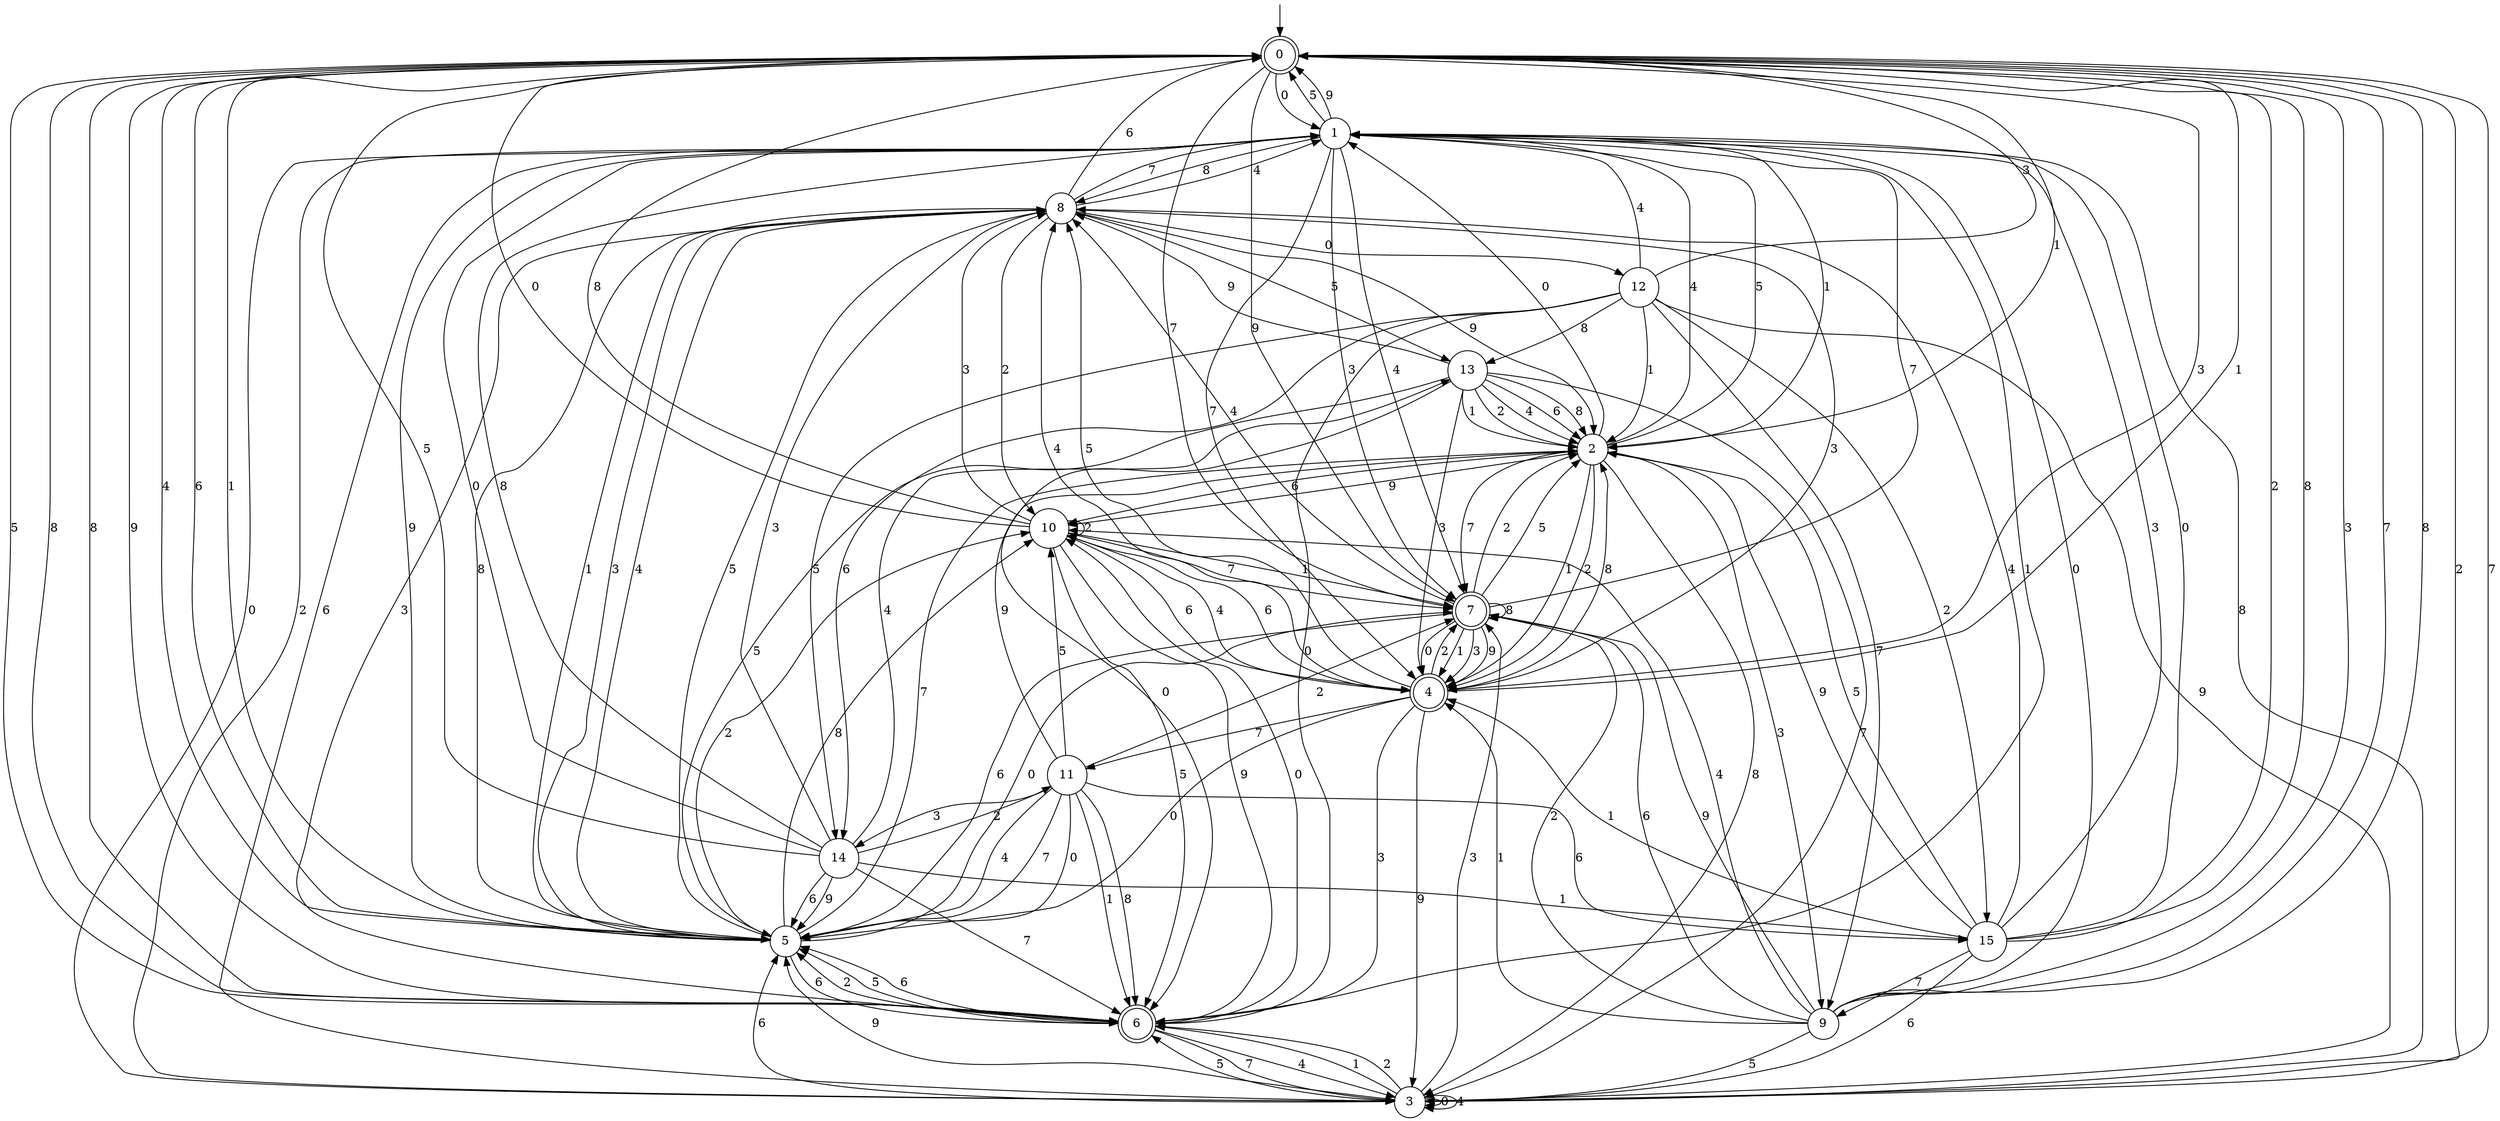 digraph g {

	s0 [shape="doublecircle" label="0"];
	s1 [shape="circle" label="1"];
	s2 [shape="circle" label="2"];
	s3 [shape="circle" label="3"];
	s4 [shape="doublecircle" label="4"];
	s5 [shape="circle" label="5"];
	s6 [shape="doublecircle" label="6"];
	s7 [shape="doublecircle" label="7"];
	s8 [shape="circle" label="8"];
	s9 [shape="circle" label="9"];
	s10 [shape="circle" label="10"];
	s11 [shape="circle" label="11"];
	s12 [shape="circle" label="12"];
	s13 [shape="circle" label="13"];
	s14 [shape="circle" label="14"];
	s15 [shape="circle" label="15"];
	s0 -> s1 [label="0"];
	s0 -> s2 [label="1"];
	s0 -> s3 [label="2"];
	s0 -> s4 [label="3"];
	s0 -> s5 [label="4"];
	s0 -> s6 [label="5"];
	s0 -> s5 [label="6"];
	s0 -> s7 [label="7"];
	s0 -> s6 [label="8"];
	s0 -> s7 [label="9"];
	s1 -> s3 [label="0"];
	s1 -> s2 [label="1"];
	s1 -> s3 [label="2"];
	s1 -> s7 [label="3"];
	s1 -> s7 [label="4"];
	s1 -> s0 [label="5"];
	s1 -> s3 [label="6"];
	s1 -> s4 [label="7"];
	s1 -> s8 [label="8"];
	s1 -> s0 [label="9"];
	s2 -> s1 [label="0"];
	s2 -> s4 [label="1"];
	s2 -> s4 [label="2"];
	s2 -> s9 [label="3"];
	s2 -> s1 [label="4"];
	s2 -> s1 [label="5"];
	s2 -> s10 [label="6"];
	s2 -> s7 [label="7"];
	s2 -> s3 [label="8"];
	s2 -> s10 [label="9"];
	s3 -> s3 [label="0"];
	s3 -> s6 [label="1"];
	s3 -> s6 [label="2"];
	s3 -> s7 [label="3"];
	s3 -> s3 [label="4"];
	s3 -> s6 [label="5"];
	s3 -> s5 [label="6"];
	s3 -> s0 [label="7"];
	s3 -> s1 [label="8"];
	s3 -> s5 [label="9"];
	s4 -> s5 [label="0"];
	s4 -> s0 [label="1"];
	s4 -> s7 [label="2"];
	s4 -> s6 [label="3"];
	s4 -> s8 [label="4"];
	s4 -> s8 [label="5"];
	s4 -> s10 [label="6"];
	s4 -> s11 [label="7"];
	s4 -> s2 [label="8"];
	s4 -> s3 [label="9"];
	s5 -> s7 [label="0"];
	s5 -> s0 [label="1"];
	s5 -> s10 [label="2"];
	s5 -> s8 [label="3"];
	s5 -> s8 [label="4"];
	s5 -> s8 [label="5"];
	s5 -> s6 [label="6"];
	s5 -> s2 [label="7"];
	s5 -> s10 [label="8"];
	s5 -> s1 [label="9"];
	s6 -> s10 [label="0"];
	s6 -> s1 [label="1"];
	s6 -> s5 [label="2"];
	s6 -> s8 [label="3"];
	s6 -> s3 [label="4"];
	s6 -> s5 [label="5"];
	s6 -> s5 [label="6"];
	s6 -> s3 [label="7"];
	s6 -> s0 [label="8"];
	s6 -> s0 [label="9"];
	s7 -> s4 [label="0"];
	s7 -> s4 [label="1"];
	s7 -> s2 [label="2"];
	s7 -> s4 [label="3"];
	s7 -> s8 [label="4"];
	s7 -> s2 [label="5"];
	s7 -> s5 [label="6"];
	s7 -> s1 [label="7"];
	s7 -> s7 [label="8"];
	s7 -> s4 [label="9"];
	s8 -> s12 [label="0"];
	s8 -> s5 [label="1"];
	s8 -> s10 [label="2"];
	s8 -> s4 [label="3"];
	s8 -> s1 [label="4"];
	s8 -> s13 [label="5"];
	s8 -> s0 [label="6"];
	s8 -> s1 [label="7"];
	s8 -> s5 [label="8"];
	s8 -> s2 [label="9"];
	s9 -> s1 [label="0"];
	s9 -> s4 [label="1"];
	s9 -> s7 [label="2"];
	s9 -> s0 [label="3"];
	s9 -> s10 [label="4"];
	s9 -> s3 [label="5"];
	s9 -> s7 [label="6"];
	s9 -> s0 [label="7"];
	s9 -> s0 [label="8"];
	s9 -> s7 [label="9"];
	s10 -> s0 [label="0"];
	s10 -> s7 [label="1"];
	s10 -> s10 [label="2"];
	s10 -> s8 [label="3"];
	s10 -> s4 [label="4"];
	s10 -> s6 [label="5"];
	s10 -> s4 [label="6"];
	s10 -> s7 [label="7"];
	s10 -> s0 [label="8"];
	s10 -> s6 [label="9"];
	s11 -> s5 [label="0"];
	s11 -> s6 [label="1"];
	s11 -> s7 [label="2"];
	s11 -> s14 [label="3"];
	s11 -> s5 [label="4"];
	s11 -> s10 [label="5"];
	s11 -> s15 [label="6"];
	s11 -> s5 [label="7"];
	s11 -> s6 [label="8"];
	s11 -> s2 [label="9"];
	s12 -> s6 [label="0"];
	s12 -> s2 [label="1"];
	s12 -> s15 [label="2"];
	s12 -> s0 [label="3"];
	s12 -> s1 [label="4"];
	s12 -> s14 [label="5"];
	s12 -> s14 [label="6"];
	s12 -> s9 [label="7"];
	s12 -> s13 [label="8"];
	s12 -> s3 [label="9"];
	s13 -> s6 [label="0"];
	s13 -> s2 [label="1"];
	s13 -> s2 [label="2"];
	s13 -> s4 [label="3"];
	s13 -> s2 [label="4"];
	s13 -> s5 [label="5"];
	s13 -> s2 [label="6"];
	s13 -> s3 [label="7"];
	s13 -> s2 [label="8"];
	s13 -> s8 [label="9"];
	s14 -> s1 [label="0"];
	s14 -> s15 [label="1"];
	s14 -> s11 [label="2"];
	s14 -> s8 [label="3"];
	s14 -> s13 [label="4"];
	s14 -> s0 [label="5"];
	s14 -> s5 [label="6"];
	s14 -> s6 [label="7"];
	s14 -> s1 [label="8"];
	s14 -> s5 [label="9"];
	s15 -> s1 [label="0"];
	s15 -> s4 [label="1"];
	s15 -> s0 [label="2"];
	s15 -> s1 [label="3"];
	s15 -> s8 [label="4"];
	s15 -> s2 [label="5"];
	s15 -> s3 [label="6"];
	s15 -> s9 [label="7"];
	s15 -> s0 [label="8"];
	s15 -> s2 [label="9"];

__start0 [label="" shape="none" width="0" height="0"];
__start0 -> s0;

}
